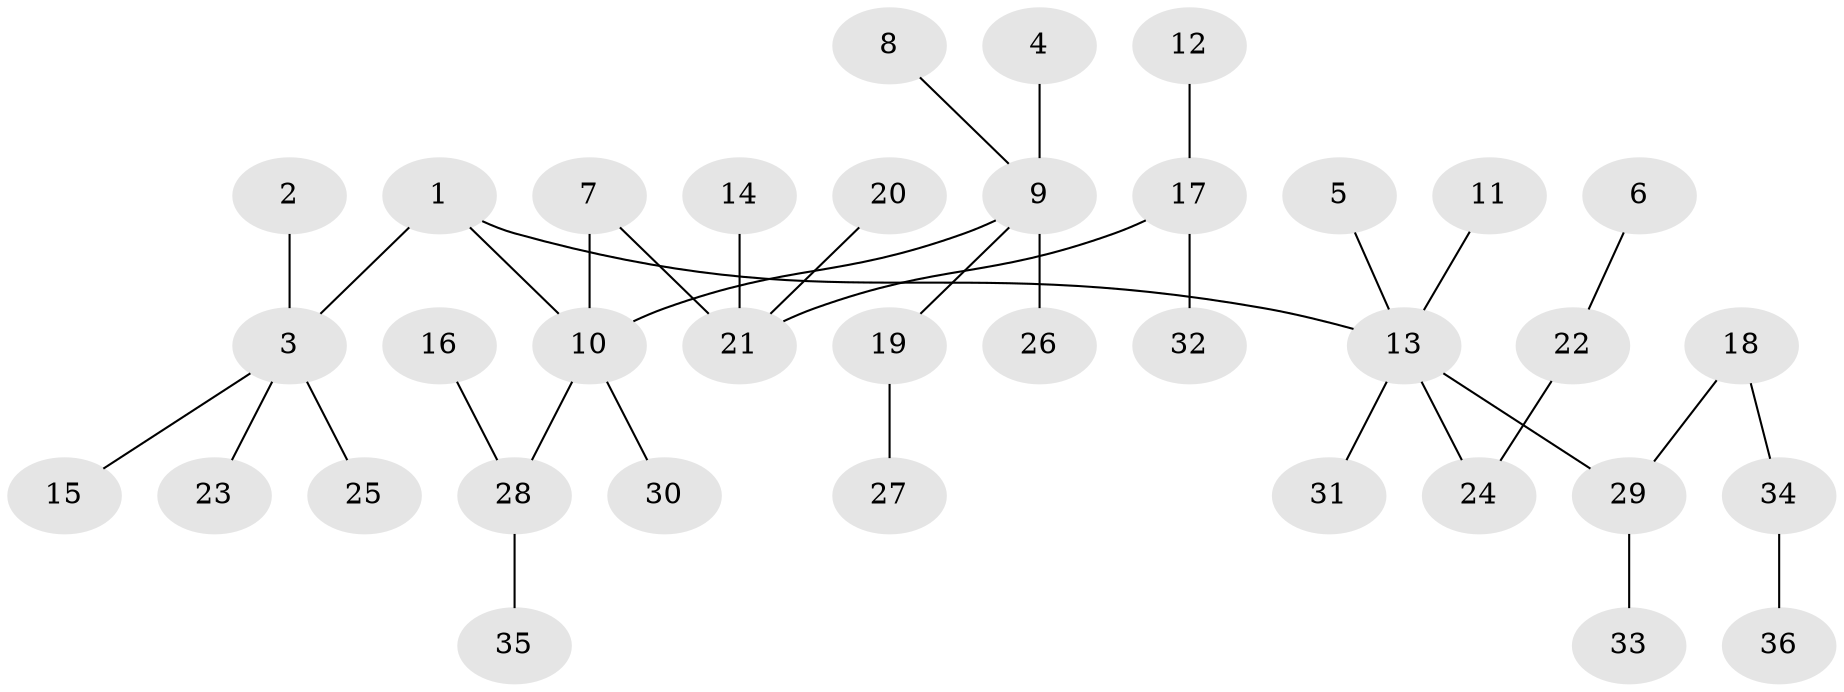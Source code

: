 // original degree distribution, {6: 0.044444444444444446, 4: 0.06666666666666667, 3: 0.1111111111111111, 5: 0.022222222222222223, 1: 0.5111111111111111, 2: 0.24444444444444444}
// Generated by graph-tools (version 1.1) at 2025/37/03/04/25 23:37:20]
// undirected, 36 vertices, 35 edges
graph export_dot {
  node [color=gray90,style=filled];
  1;
  2;
  3;
  4;
  5;
  6;
  7;
  8;
  9;
  10;
  11;
  12;
  13;
  14;
  15;
  16;
  17;
  18;
  19;
  20;
  21;
  22;
  23;
  24;
  25;
  26;
  27;
  28;
  29;
  30;
  31;
  32;
  33;
  34;
  35;
  36;
  1 -- 3 [weight=1.0];
  1 -- 10 [weight=1.0];
  1 -- 13 [weight=1.0];
  2 -- 3 [weight=1.0];
  3 -- 15 [weight=1.0];
  3 -- 23 [weight=1.0];
  3 -- 25 [weight=1.0];
  4 -- 9 [weight=1.0];
  5 -- 13 [weight=1.0];
  6 -- 22 [weight=1.0];
  7 -- 10 [weight=1.0];
  7 -- 21 [weight=1.0];
  8 -- 9 [weight=1.0];
  9 -- 10 [weight=1.0];
  9 -- 19 [weight=1.0];
  9 -- 26 [weight=1.0];
  10 -- 28 [weight=1.0];
  10 -- 30 [weight=1.0];
  11 -- 13 [weight=1.0];
  12 -- 17 [weight=1.0];
  13 -- 24 [weight=1.0];
  13 -- 29 [weight=1.0];
  13 -- 31 [weight=1.0];
  14 -- 21 [weight=1.0];
  16 -- 28 [weight=1.0];
  17 -- 21 [weight=1.0];
  17 -- 32 [weight=1.0];
  18 -- 29 [weight=1.0];
  18 -- 34 [weight=1.0];
  19 -- 27 [weight=1.0];
  20 -- 21 [weight=1.0];
  22 -- 24 [weight=1.0];
  28 -- 35 [weight=1.0];
  29 -- 33 [weight=1.0];
  34 -- 36 [weight=1.0];
}
